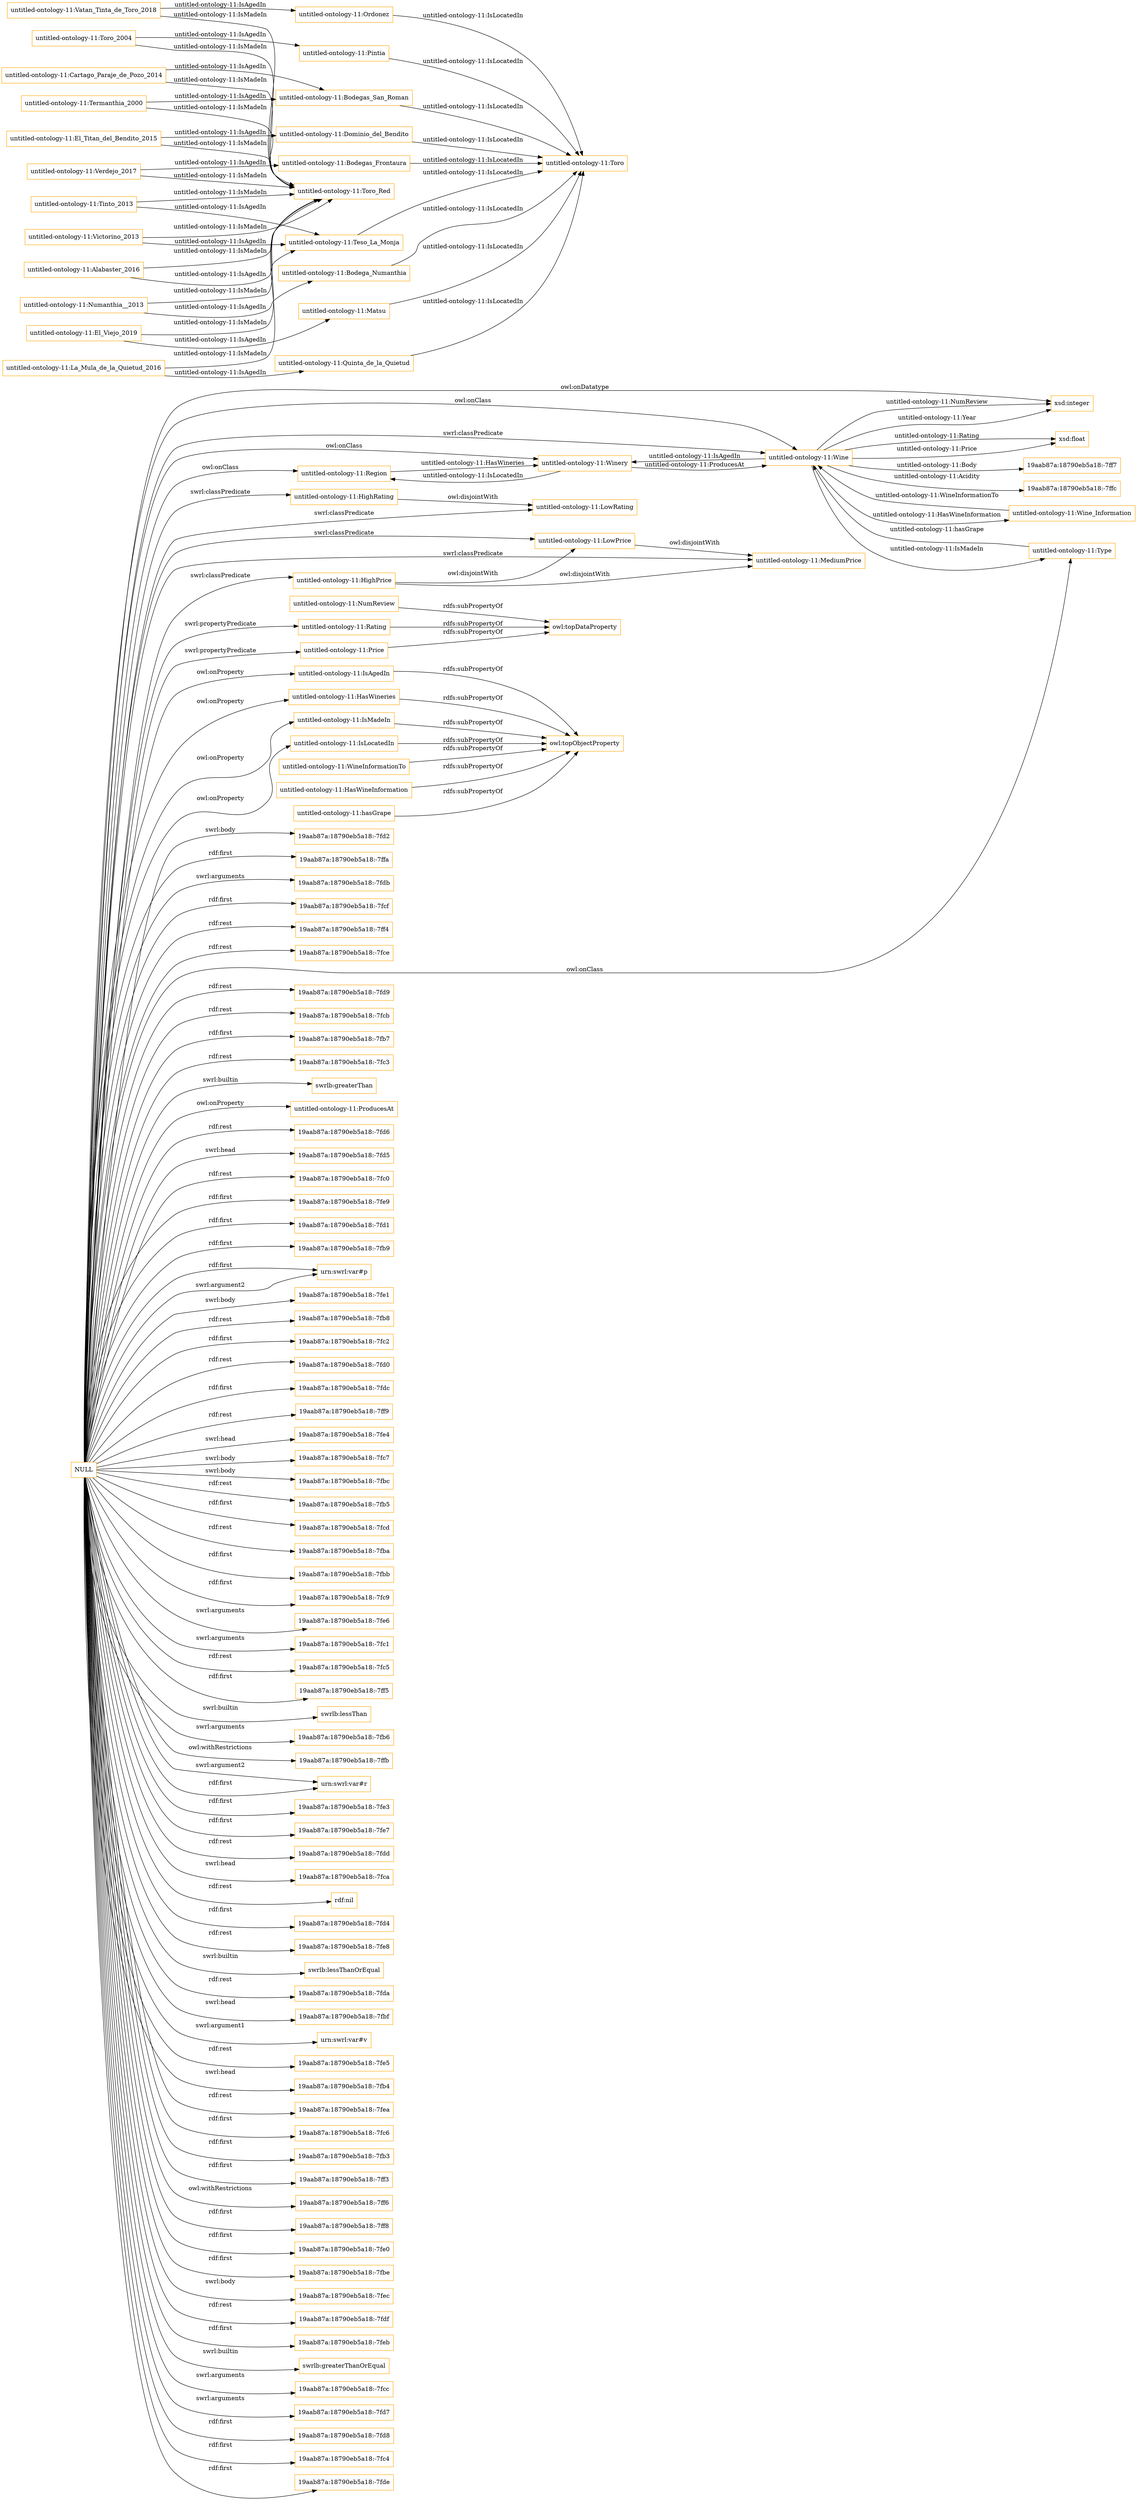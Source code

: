 digraph ar2dtool_diagram { 
rankdir=LR;
size="1501"
node [shape = rectangle, color="orange"]; "untitled-ontology-11:Region" "untitled-ontology-11:HighRating" "untitled-ontology-11:LowRating" "untitled-ontology-11:Wine_Information" "untitled-ontology-11:Type" "untitled-ontology-11:Wine" "untitled-ontology-11:MediumPrice" "untitled-ontology-11:Winery" "untitled-ontology-11:LowPrice" "untitled-ontology-11:HighPrice" "untitled-ontology-11:Toro" ; /*classes style*/
	"untitled-ontology-11:Vatan_Tinta_de_Toro_2018" -> "untitled-ontology-11:Ordonez" [ label = "untitled-ontology-11:IsAgedIn" ];
	"untitled-ontology-11:Vatan_Tinta_de_Toro_2018" -> "untitled-ontology-11:Toro_Red" [ label = "untitled-ontology-11:IsMadeIn" ];
	"untitled-ontology-11:HasWineInformation" -> "owl:topObjectProperty" [ label = "rdfs:subPropertyOf" ];
	"untitled-ontology-11:Toro_2004" -> "untitled-ontology-11:Pintia" [ label = "untitled-ontology-11:IsAgedIn" ];
	"untitled-ontology-11:Toro_2004" -> "untitled-ontology-11:Toro_Red" [ label = "untitled-ontology-11:IsMadeIn" ];
	"untitled-ontology-11:Bodegas_San_Roman" -> "untitled-ontology-11:Toro" [ label = "untitled-ontology-11:IsLocatedIn" ];
	"untitled-ontology-11:El_Titan_del_Bendito_2015" -> "untitled-ontology-11:Toro_Red" [ label = "untitled-ontology-11:IsMadeIn" ];
	"untitled-ontology-11:El_Titan_del_Bendito_2015" -> "untitled-ontology-11:Dominio_del_Bendito" [ label = "untitled-ontology-11:IsAgedIn" ];
	"untitled-ontology-11:hasGrape" -> "owl:topObjectProperty" [ label = "rdfs:subPropertyOf" ];
	"untitled-ontology-11:Bodegas_Frontaura" -> "untitled-ontology-11:Toro" [ label = "untitled-ontology-11:IsLocatedIn" ];
	"untitled-ontology-11:Teso_La_Monja" -> "untitled-ontology-11:Toro" [ label = "untitled-ontology-11:IsLocatedIn" ];
	"untitled-ontology-11:Tinto_2013" -> "untitled-ontology-11:Toro_Red" [ label = "untitled-ontology-11:IsMadeIn" ];
	"untitled-ontology-11:Tinto_2013" -> "untitled-ontology-11:Teso_La_Monja" [ label = "untitled-ontology-11:IsAgedIn" ];
	"untitled-ontology-11:Bodega_Numanthia" -> "untitled-ontology-11:Toro" [ label = "untitled-ontology-11:IsLocatedIn" ];
	"untitled-ontology-11:LowPrice" -> "untitled-ontology-11:MediumPrice" [ label = "owl:disjointWith" ];
	"untitled-ontology-11:Price" -> "owl:topDataProperty" [ label = "rdfs:subPropertyOf" ];
	"untitled-ontology-11:Pintia" -> "untitled-ontology-11:Toro" [ label = "untitled-ontology-11:IsLocatedIn" ];
	"untitled-ontology-11:NumReview" -> "owl:topDataProperty" [ label = "rdfs:subPropertyOf" ];
	"untitled-ontology-11:Matsu" -> "untitled-ontology-11:Toro" [ label = "untitled-ontology-11:IsLocatedIn" ];
	"untitled-ontology-11:HighPrice" -> "untitled-ontology-11:MediumPrice" [ label = "owl:disjointWith" ];
	"untitled-ontology-11:HighPrice" -> "untitled-ontology-11:LowPrice" [ label = "owl:disjointWith" ];
	"untitled-ontology-11:Victorino_2013" -> "untitled-ontology-11:Teso_La_Monja" [ label = "untitled-ontology-11:IsAgedIn" ];
	"untitled-ontology-11:Victorino_2013" -> "untitled-ontology-11:Toro_Red" [ label = "untitled-ontology-11:IsMadeIn" ];
	"untitled-ontology-11:Cartago_Paraje_de_Pozo_2014" -> "untitled-ontology-11:Toro_Red" [ label = "untitled-ontology-11:IsMadeIn" ];
	"untitled-ontology-11:Cartago_Paraje_de_Pozo_2014" -> "untitled-ontology-11:Bodegas_San_Roman" [ label = "untitled-ontology-11:IsAgedIn" ];
	"untitled-ontology-11:Dominio_del_Bendito" -> "untitled-ontology-11:Toro" [ label = "untitled-ontology-11:IsLocatedIn" ];
	"untitled-ontology-11:IsAgedIn" -> "owl:topObjectProperty" [ label = "rdfs:subPropertyOf" ];
	"untitled-ontology-11:Ordonez" -> "untitled-ontology-11:Toro" [ label = "untitled-ontology-11:IsLocatedIn" ];
	"NULL" -> "19aab87a:18790eb5a18:-7fd2" [ label = "swrl:body" ];
	"NULL" -> "19aab87a:18790eb5a18:-7ffa" [ label = "rdf:first" ];
	"NULL" -> "untitled-ontology-11:Type" [ label = "owl:onClass" ];
	"NULL" -> "19aab87a:18790eb5a18:-7fdb" [ label = "swrl:arguments" ];
	"NULL" -> "19aab87a:18790eb5a18:-7fcf" [ label = "rdf:first" ];
	"NULL" -> "19aab87a:18790eb5a18:-7ff4" [ label = "rdf:rest" ];
	"NULL" -> "untitled-ontology-11:LowPrice" [ label = "swrl:classPredicate" ];
	"NULL" -> "untitled-ontology-11:IsAgedIn" [ label = "owl:onProperty" ];
	"NULL" -> "19aab87a:18790eb5a18:-7fce" [ label = "rdf:rest" ];
	"NULL" -> "xsd:integer" [ label = "owl:onDatatype" ];
	"NULL" -> "19aab87a:18790eb5a18:-7fd9" [ label = "rdf:rest" ];
	"NULL" -> "19aab87a:18790eb5a18:-7fcb" [ label = "rdf:rest" ];
	"NULL" -> "19aab87a:18790eb5a18:-7fb7" [ label = "rdf:first" ];
	"NULL" -> "19aab87a:18790eb5a18:-7fc3" [ label = "rdf:rest" ];
	"NULL" -> "swrlb:greaterThan" [ label = "swrl:builtin" ];
	"NULL" -> "untitled-ontology-11:ProducesAt" [ label = "owl:onProperty" ];
	"NULL" -> "19aab87a:18790eb5a18:-7fd6" [ label = "rdf:rest" ];
	"NULL" -> "19aab87a:18790eb5a18:-7fd5" [ label = "swrl:head" ];
	"NULL" -> "untitled-ontology-11:Winery" [ label = "owl:onClass" ];
	"NULL" -> "19aab87a:18790eb5a18:-7fc0" [ label = "rdf:rest" ];
	"NULL" -> "19aab87a:18790eb5a18:-7fe9" [ label = "rdf:first" ];
	"NULL" -> "19aab87a:18790eb5a18:-7fd1" [ label = "rdf:first" ];
	"NULL" -> "19aab87a:18790eb5a18:-7fb9" [ label = "rdf:first" ];
	"NULL" -> "urn:swrl:var#p" [ label = "rdf:first" ];
	"NULL" -> "19aab87a:18790eb5a18:-7fe1" [ label = "swrl:body" ];
	"NULL" -> "untitled-ontology-11:HasWineries" [ label = "owl:onProperty" ];
	"NULL" -> "19aab87a:18790eb5a18:-7fb8" [ label = "rdf:rest" ];
	"NULL" -> "19aab87a:18790eb5a18:-7fc2" [ label = "rdf:first" ];
	"NULL" -> "19aab87a:18790eb5a18:-7fd0" [ label = "rdf:rest" ];
	"NULL" -> "19aab87a:18790eb5a18:-7fdc" [ label = "rdf:first" ];
	"NULL" -> "19aab87a:18790eb5a18:-7ff9" [ label = "rdf:rest" ];
	"NULL" -> "19aab87a:18790eb5a18:-7fe4" [ label = "swrl:head" ];
	"NULL" -> "19aab87a:18790eb5a18:-7fc7" [ label = "swrl:body" ];
	"NULL" -> "19aab87a:18790eb5a18:-7fbc" [ label = "swrl:body" ];
	"NULL" -> "19aab87a:18790eb5a18:-7fb5" [ label = "rdf:rest" ];
	"NULL" -> "19aab87a:18790eb5a18:-7fcd" [ label = "rdf:first" ];
	"NULL" -> "19aab87a:18790eb5a18:-7fba" [ label = "rdf:rest" ];
	"NULL" -> "19aab87a:18790eb5a18:-7fbb" [ label = "rdf:first" ];
	"NULL" -> "19aab87a:18790eb5a18:-7fc9" [ label = "rdf:first" ];
	"NULL" -> "19aab87a:18790eb5a18:-7fe6" [ label = "swrl:arguments" ];
	"NULL" -> "19aab87a:18790eb5a18:-7fc1" [ label = "swrl:arguments" ];
	"NULL" -> "19aab87a:18790eb5a18:-7fc5" [ label = "rdf:rest" ];
	"NULL" -> "19aab87a:18790eb5a18:-7ff5" [ label = "rdf:first" ];
	"NULL" -> "untitled-ontology-11:Wine" [ label = "owl:onClass" ];
	"NULL" -> "swrlb:lessThan" [ label = "swrl:builtin" ];
	"NULL" -> "19aab87a:18790eb5a18:-7fb6" [ label = "swrl:arguments" ];
	"NULL" -> "untitled-ontology-11:LowRating" [ label = "swrl:classPredicate" ];
	"NULL" -> "19aab87a:18790eb5a18:-7ffb" [ label = "owl:withRestrictions" ];
	"NULL" -> "urn:swrl:var#r" [ label = "swrl:argument2" ];
	"NULL" -> "19aab87a:18790eb5a18:-7fe3" [ label = "rdf:first" ];
	"NULL" -> "19aab87a:18790eb5a18:-7fe7" [ label = "rdf:first" ];
	"NULL" -> "19aab87a:18790eb5a18:-7fdd" [ label = "rdf:rest" ];
	"NULL" -> "19aab87a:18790eb5a18:-7fca" [ label = "swrl:head" ];
	"NULL" -> "untitled-ontology-11:MediumPrice" [ label = "swrl:classPredicate" ];
	"NULL" -> "rdf:nil" [ label = "rdf:rest" ];
	"NULL" -> "19aab87a:18790eb5a18:-7fd4" [ label = "rdf:first" ];
	"NULL" -> "untitled-ontology-11:Price" [ label = "swrl:propertyPredicate" ];
	"NULL" -> "19aab87a:18790eb5a18:-7fe8" [ label = "rdf:rest" ];
	"NULL" -> "swrlb:lessThanOrEqual" [ label = "swrl:builtin" ];
	"NULL" -> "19aab87a:18790eb5a18:-7fda" [ label = "rdf:rest" ];
	"NULL" -> "19aab87a:18790eb5a18:-7fbf" [ label = "swrl:head" ];
	"NULL" -> "urn:swrl:var#v" [ label = "swrl:argument1" ];
	"NULL" -> "19aab87a:18790eb5a18:-7fe5" [ label = "rdf:rest" ];
	"NULL" -> "untitled-ontology-11:HighPrice" [ label = "swrl:classPredicate" ];
	"NULL" -> "19aab87a:18790eb5a18:-7fb4" [ label = "swrl:head" ];
	"NULL" -> "19aab87a:18790eb5a18:-7fea" [ label = "rdf:rest" ];
	"NULL" -> "untitled-ontology-11:Wine" [ label = "swrl:classPredicate" ];
	"NULL" -> "19aab87a:18790eb5a18:-7fc6" [ label = "rdf:first" ];
	"NULL" -> "19aab87a:18790eb5a18:-7fb3" [ label = "rdf:first" ];
	"NULL" -> "19aab87a:18790eb5a18:-7ff3" [ label = "rdf:first" ];
	"NULL" -> "19aab87a:18790eb5a18:-7ff6" [ label = "owl:withRestrictions" ];
	"NULL" -> "19aab87a:18790eb5a18:-7ff8" [ label = "rdf:first" ];
	"NULL" -> "19aab87a:18790eb5a18:-7fe0" [ label = "rdf:first" ];
	"NULL" -> "19aab87a:18790eb5a18:-7fbe" [ label = "rdf:first" ];
	"NULL" -> "19aab87a:18790eb5a18:-7fec" [ label = "swrl:body" ];
	"NULL" -> "19aab87a:18790eb5a18:-7fdf" [ label = "rdf:rest" ];
	"NULL" -> "19aab87a:18790eb5a18:-7feb" [ label = "rdf:first" ];
	"NULL" -> "untitled-ontology-11:Rating" [ label = "swrl:propertyPredicate" ];
	"NULL" -> "untitled-ontology-11:IsMadeIn" [ label = "owl:onProperty" ];
	"NULL" -> "urn:swrl:var#p" [ label = "swrl:argument2" ];
	"NULL" -> "untitled-ontology-11:IsLocatedIn" [ label = "owl:onProperty" ];
	"NULL" -> "swrlb:greaterThanOrEqual" [ label = "swrl:builtin" ];
	"NULL" -> "untitled-ontology-11:HighRating" [ label = "swrl:classPredicate" ];
	"NULL" -> "19aab87a:18790eb5a18:-7fcc" [ label = "swrl:arguments" ];
	"NULL" -> "untitled-ontology-11:Region" [ label = "owl:onClass" ];
	"NULL" -> "urn:swrl:var#r" [ label = "rdf:first" ];
	"NULL" -> "19aab87a:18790eb5a18:-7fd7" [ label = "swrl:arguments" ];
	"NULL" -> "19aab87a:18790eb5a18:-7fd8" [ label = "rdf:first" ];
	"NULL" -> "19aab87a:18790eb5a18:-7fc4" [ label = "rdf:first" ];
	"NULL" -> "19aab87a:18790eb5a18:-7fde" [ label = "rdf:first" ];
	"untitled-ontology-11:IsMadeIn" -> "owl:topObjectProperty" [ label = "rdfs:subPropertyOf" ];
	"untitled-ontology-11:Quinta_de_la_Quietud" -> "untitled-ontology-11:Toro" [ label = "untitled-ontology-11:IsLocatedIn" ];
	"untitled-ontology-11:HasWineries" -> "owl:topObjectProperty" [ label = "rdfs:subPropertyOf" ];
	"untitled-ontology-11:HighRating" -> "untitled-ontology-11:LowRating" [ label = "owl:disjointWith" ];
	"untitled-ontology-11:Rating" -> "owl:topDataProperty" [ label = "rdfs:subPropertyOf" ];
	"untitled-ontology-11:IsLocatedIn" -> "owl:topObjectProperty" [ label = "rdfs:subPropertyOf" ];
	"untitled-ontology-11:Termanthia_2000" -> "untitled-ontology-11:Bodegas_San_Roman" [ label = "untitled-ontology-11:IsAgedIn" ];
	"untitled-ontology-11:Termanthia_2000" -> "untitled-ontology-11:Toro_Red" [ label = "untitled-ontology-11:IsMadeIn" ];
	"untitled-ontology-11:La_Mula_de_la_Quietud_2016" -> "untitled-ontology-11:Toro_Red" [ label = "untitled-ontology-11:IsMadeIn" ];
	"untitled-ontology-11:La_Mula_de_la_Quietud_2016" -> "untitled-ontology-11:Quinta_de_la_Quietud" [ label = "untitled-ontology-11:IsAgedIn" ];
	"untitled-ontology-11:Numanthia__2013" -> "untitled-ontology-11:Toro_Red" [ label = "untitled-ontology-11:IsMadeIn" ];
	"untitled-ontology-11:Numanthia__2013" -> "untitled-ontology-11:Bodega_Numanthia" [ label = "untitled-ontology-11:IsAgedIn" ];
	"untitled-ontology-11:WineInformationTo" -> "owl:topObjectProperty" [ label = "rdfs:subPropertyOf" ];
	"untitled-ontology-11:Verdejo_2017" -> "untitled-ontology-11:Bodegas_Frontaura" [ label = "untitled-ontology-11:IsAgedIn" ];
	"untitled-ontology-11:Verdejo_2017" -> "untitled-ontology-11:Toro_Red" [ label = "untitled-ontology-11:IsMadeIn" ];
	"untitled-ontology-11:Alabaster_2016" -> "untitled-ontology-11:Teso_La_Monja" [ label = "untitled-ontology-11:IsAgedIn" ];
	"untitled-ontology-11:Alabaster_2016" -> "untitled-ontology-11:Toro_Red" [ label = "untitled-ontology-11:IsMadeIn" ];
	"untitled-ontology-11:El_Viejo_2019" -> "untitled-ontology-11:Toro_Red" [ label = "untitled-ontology-11:IsMadeIn" ];
	"untitled-ontology-11:El_Viejo_2019" -> "untitled-ontology-11:Matsu" [ label = "untitled-ontology-11:IsAgedIn" ];
	"untitled-ontology-11:Type" -> "untitled-ontology-11:Wine" [ label = "untitled-ontology-11:hasGrape" ];
	"untitled-ontology-11:Region" -> "untitled-ontology-11:Winery" [ label = "untitled-ontology-11:HasWineries" ];
	"untitled-ontology-11:Wine" -> "xsd:float" [ label = "untitled-ontology-11:Price" ];
	"untitled-ontology-11:Wine" -> "xsd:float" [ label = "untitled-ontology-11:Rating" ];
	"untitled-ontology-11:Wine_Information" -> "untitled-ontology-11:Wine" [ label = "untitled-ontology-11:WineInformationTo" ];
	"untitled-ontology-11:Wine" -> "xsd:integer" [ label = "untitled-ontology-11:NumReview" ];
	"untitled-ontology-11:Wine" -> "xsd:integer" [ label = "untitled-ontology-11:Year" ];
	"untitled-ontology-11:Winery" -> "untitled-ontology-11:Wine" [ label = "untitled-ontology-11:ProducesAt" ];
	"untitled-ontology-11:Wine" -> "untitled-ontology-11:Winery" [ label = "untitled-ontology-11:IsAgedIn" ];
	"untitled-ontology-11:Wine" -> "untitled-ontology-11:Wine_Information" [ label = "untitled-ontology-11:HasWineInformation" ];
	"untitled-ontology-11:Winery" -> "untitled-ontology-11:Region" [ label = "untitled-ontology-11:IsLocatedIn" ];
	"untitled-ontology-11:Wine" -> "19aab87a:18790eb5a18:-7ff7" [ label = "untitled-ontology-11:Body" ];
	"untitled-ontology-11:Wine" -> "untitled-ontology-11:Type" [ label = "untitled-ontology-11:IsMadeIn" ];
	"untitled-ontology-11:Wine" -> "19aab87a:18790eb5a18:-7ffc" [ label = "untitled-ontology-11:Acidity" ];

}
